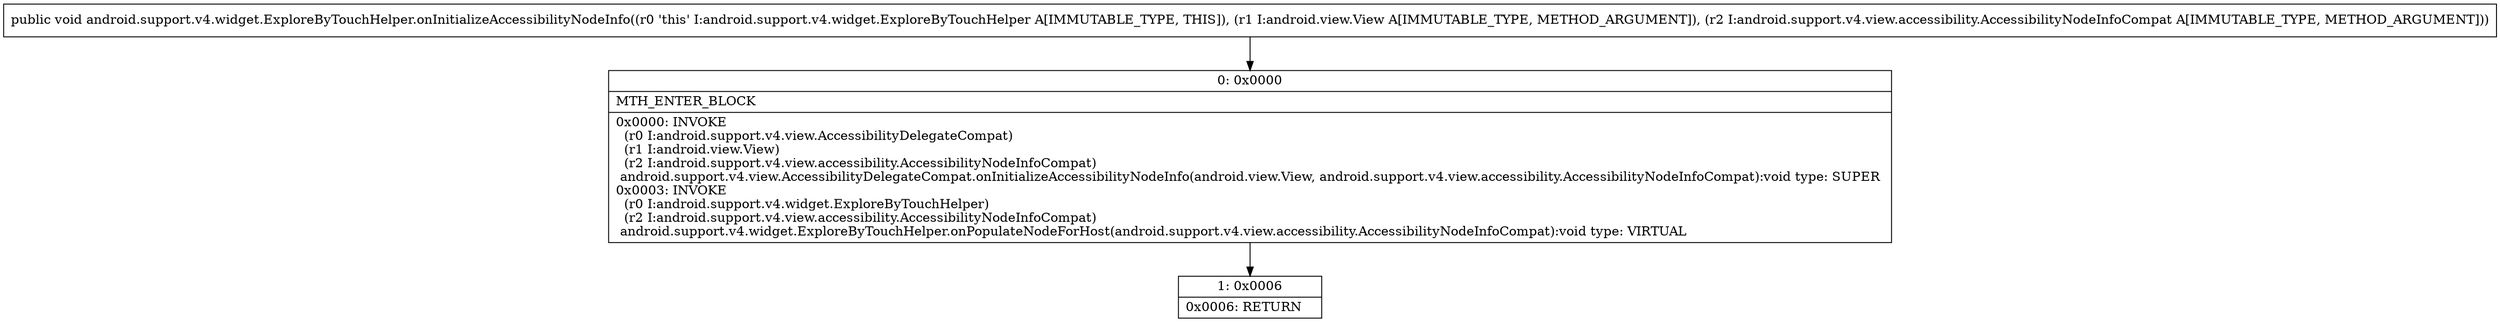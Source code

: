 digraph "CFG forandroid.support.v4.widget.ExploreByTouchHelper.onInitializeAccessibilityNodeInfo(Landroid\/view\/View;Landroid\/support\/v4\/view\/accessibility\/AccessibilityNodeInfoCompat;)V" {
Node_0 [shape=record,label="{0\:\ 0x0000|MTH_ENTER_BLOCK\l|0x0000: INVOKE  \l  (r0 I:android.support.v4.view.AccessibilityDelegateCompat)\l  (r1 I:android.view.View)\l  (r2 I:android.support.v4.view.accessibility.AccessibilityNodeInfoCompat)\l android.support.v4.view.AccessibilityDelegateCompat.onInitializeAccessibilityNodeInfo(android.view.View, android.support.v4.view.accessibility.AccessibilityNodeInfoCompat):void type: SUPER \l0x0003: INVOKE  \l  (r0 I:android.support.v4.widget.ExploreByTouchHelper)\l  (r2 I:android.support.v4.view.accessibility.AccessibilityNodeInfoCompat)\l android.support.v4.widget.ExploreByTouchHelper.onPopulateNodeForHost(android.support.v4.view.accessibility.AccessibilityNodeInfoCompat):void type: VIRTUAL \l}"];
Node_1 [shape=record,label="{1\:\ 0x0006|0x0006: RETURN   \l}"];
MethodNode[shape=record,label="{public void android.support.v4.widget.ExploreByTouchHelper.onInitializeAccessibilityNodeInfo((r0 'this' I:android.support.v4.widget.ExploreByTouchHelper A[IMMUTABLE_TYPE, THIS]), (r1 I:android.view.View A[IMMUTABLE_TYPE, METHOD_ARGUMENT]), (r2 I:android.support.v4.view.accessibility.AccessibilityNodeInfoCompat A[IMMUTABLE_TYPE, METHOD_ARGUMENT])) }"];
MethodNode -> Node_0;
Node_0 -> Node_1;
}

